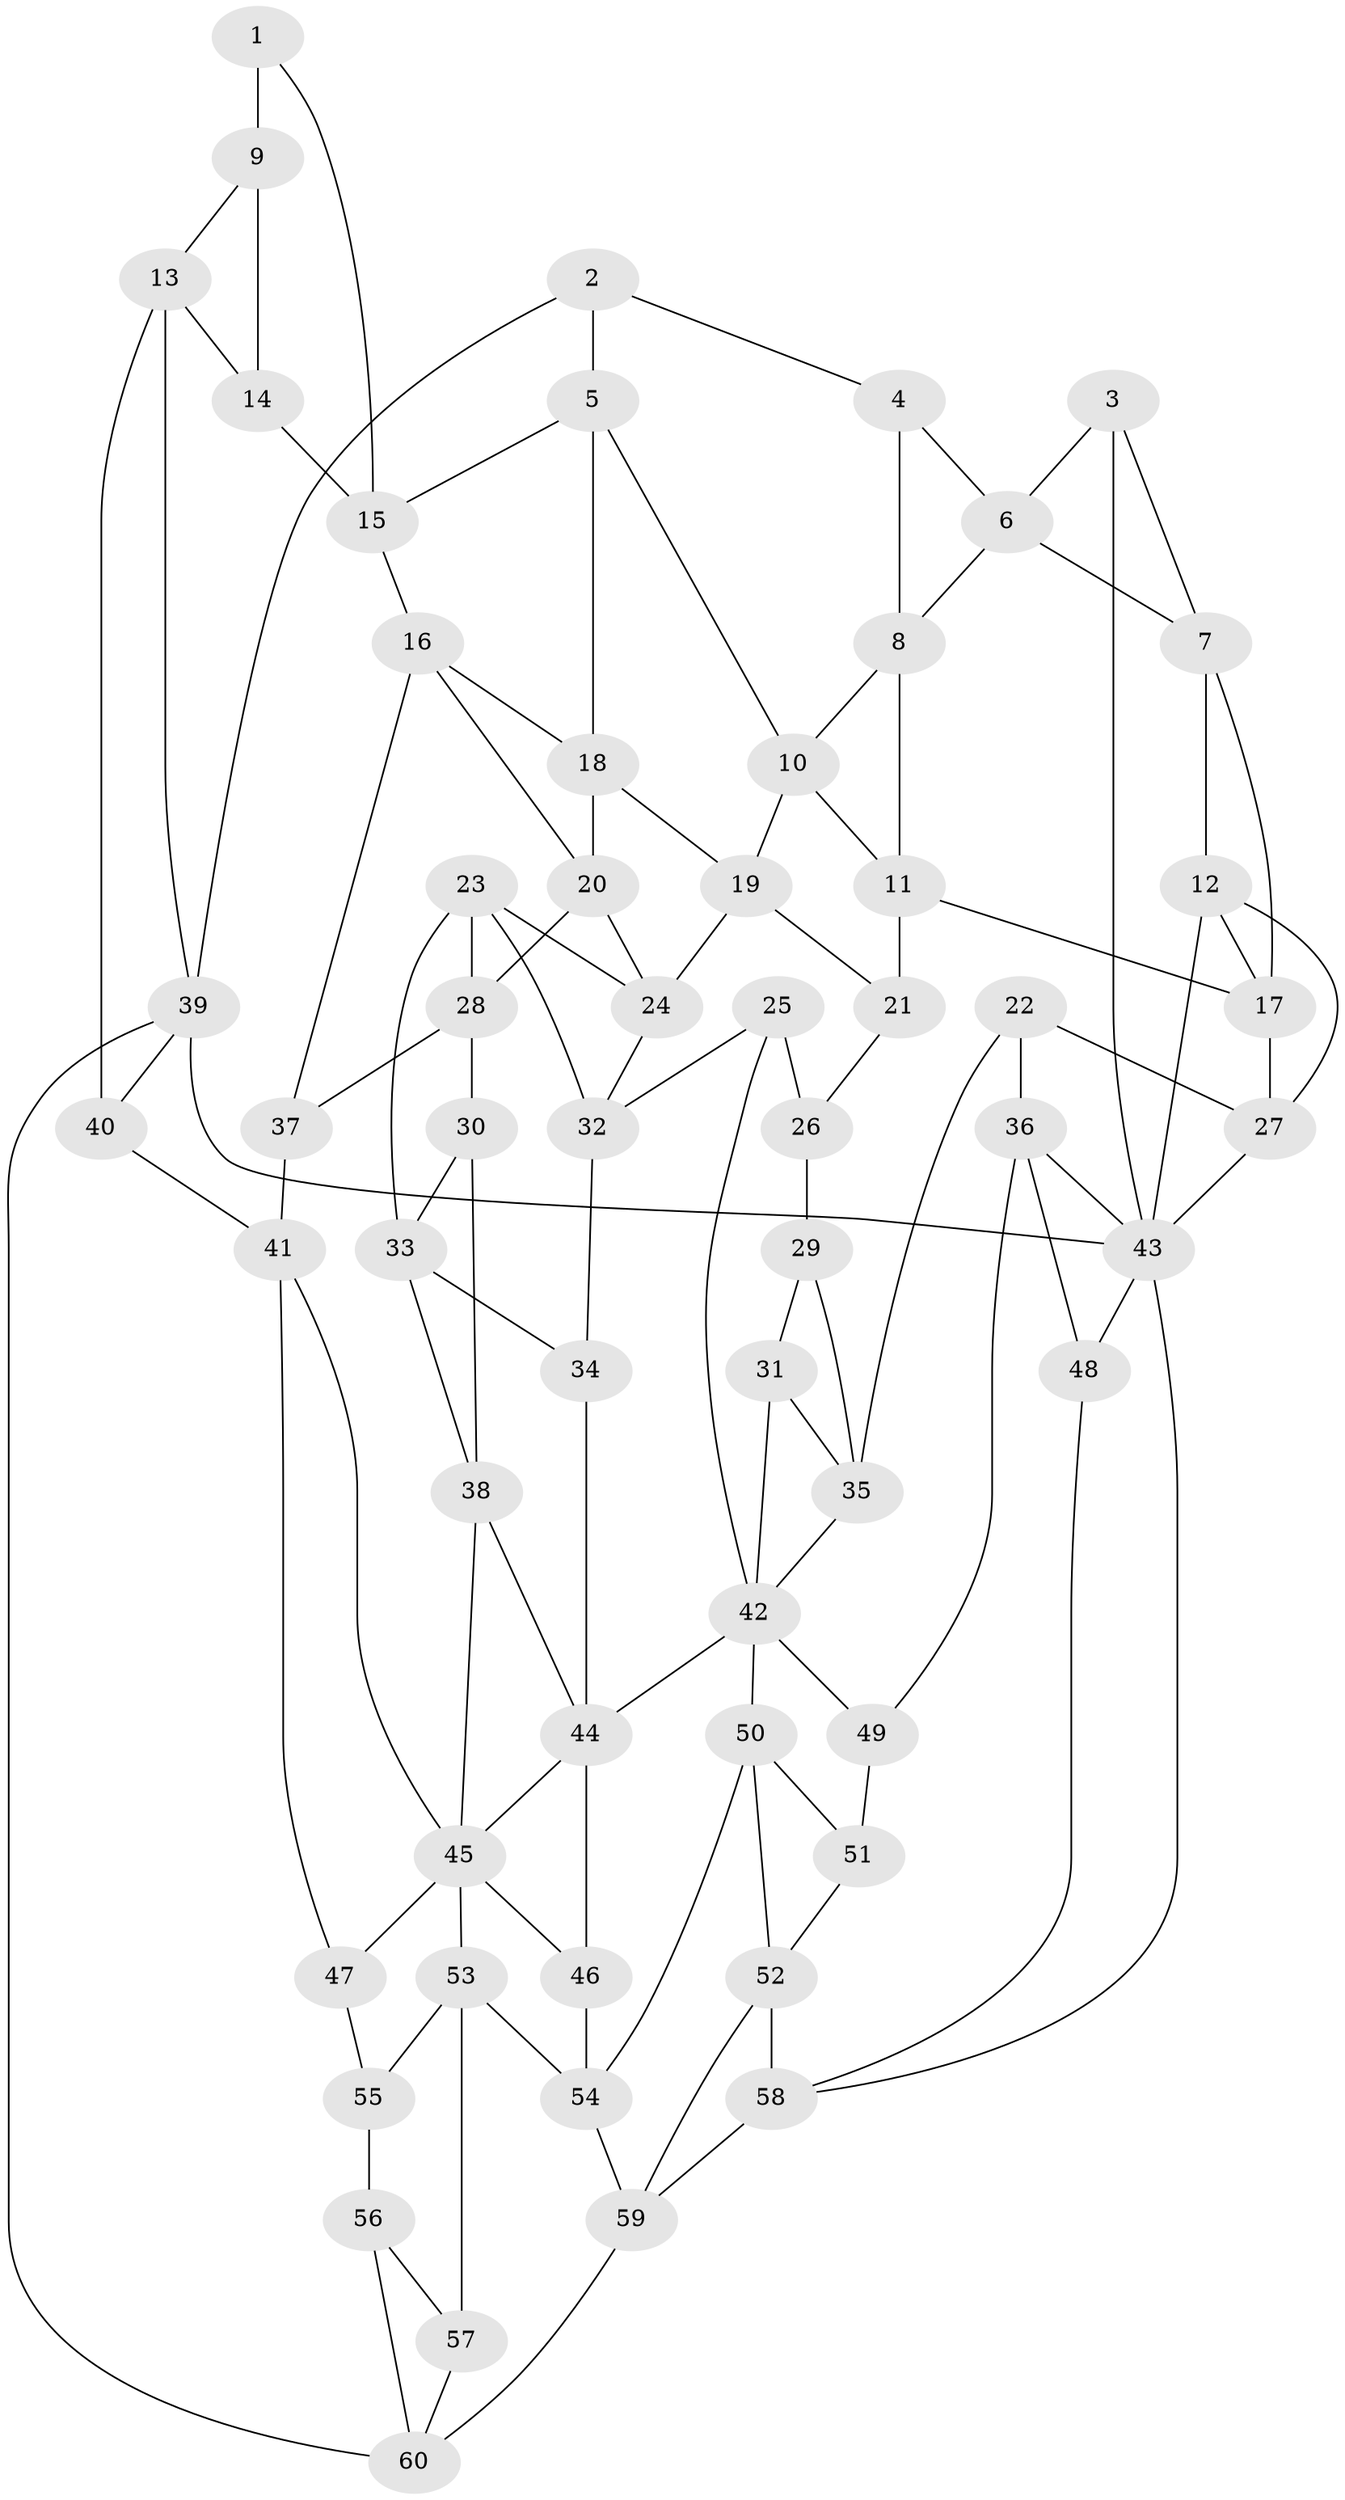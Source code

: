 // original degree distribution, {3: 0.016666666666666666, 5: 0.48333333333333334, 6: 0.24166666666666667, 4: 0.25833333333333336}
// Generated by graph-tools (version 1.1) at 2025/27/03/09/25 03:27:10]
// undirected, 60 vertices, 112 edges
graph export_dot {
graph [start="1"]
  node [color=gray90,style=filled];
  1;
  2;
  3;
  4;
  5;
  6;
  7;
  8;
  9;
  10;
  11;
  12;
  13;
  14;
  15;
  16;
  17;
  18;
  19;
  20;
  21;
  22;
  23;
  24;
  25;
  26;
  27;
  28;
  29;
  30;
  31;
  32;
  33;
  34;
  35;
  36;
  37;
  38;
  39;
  40;
  41;
  42;
  43;
  44;
  45;
  46;
  47;
  48;
  49;
  50;
  51;
  52;
  53;
  54;
  55;
  56;
  57;
  58;
  59;
  60;
  1 -- 9 [weight=2.0];
  1 -- 15 [weight=1.0];
  2 -- 4 [weight=1.0];
  2 -- 5 [weight=1.0];
  2 -- 39 [weight=1.0];
  3 -- 6 [weight=1.0];
  3 -- 7 [weight=1.0];
  3 -- 43 [weight=1.0];
  4 -- 6 [weight=1.0];
  4 -- 8 [weight=1.0];
  5 -- 10 [weight=1.0];
  5 -- 15 [weight=1.0];
  5 -- 18 [weight=1.0];
  6 -- 7 [weight=1.0];
  6 -- 8 [weight=1.0];
  7 -- 12 [weight=1.0];
  7 -- 17 [weight=1.0];
  8 -- 10 [weight=1.0];
  8 -- 11 [weight=1.0];
  9 -- 13 [weight=1.0];
  9 -- 14 [weight=1.0];
  10 -- 11 [weight=1.0];
  10 -- 19 [weight=1.0];
  11 -- 17 [weight=1.0];
  11 -- 21 [weight=1.0];
  12 -- 17 [weight=1.0];
  12 -- 27 [weight=1.0];
  12 -- 43 [weight=1.0];
  13 -- 14 [weight=1.0];
  13 -- 39 [weight=1.0];
  13 -- 40 [weight=1.0];
  14 -- 15 [weight=1.0];
  15 -- 16 [weight=1.0];
  16 -- 18 [weight=1.0];
  16 -- 20 [weight=1.0];
  16 -- 37 [weight=1.0];
  17 -- 27 [weight=1.0];
  18 -- 19 [weight=1.0];
  18 -- 20 [weight=1.0];
  19 -- 21 [weight=1.0];
  19 -- 24 [weight=1.0];
  20 -- 24 [weight=1.0];
  20 -- 28 [weight=1.0];
  21 -- 26 [weight=1.0];
  22 -- 27 [weight=1.0];
  22 -- 35 [weight=1.0];
  22 -- 36 [weight=1.0];
  23 -- 24 [weight=1.0];
  23 -- 28 [weight=1.0];
  23 -- 32 [weight=1.0];
  23 -- 33 [weight=1.0];
  24 -- 32 [weight=1.0];
  25 -- 26 [weight=1.0];
  25 -- 32 [weight=1.0];
  25 -- 42 [weight=1.0];
  26 -- 29 [weight=2.0];
  27 -- 43 [weight=1.0];
  28 -- 30 [weight=1.0];
  28 -- 37 [weight=1.0];
  29 -- 31 [weight=1.0];
  29 -- 35 [weight=1.0];
  30 -- 33 [weight=1.0];
  30 -- 38 [weight=1.0];
  31 -- 35 [weight=1.0];
  31 -- 42 [weight=1.0];
  32 -- 34 [weight=1.0];
  33 -- 34 [weight=1.0];
  33 -- 38 [weight=1.0];
  34 -- 44 [weight=1.0];
  35 -- 42 [weight=1.0];
  36 -- 43 [weight=1.0];
  36 -- 48 [weight=1.0];
  36 -- 49 [weight=1.0];
  37 -- 41 [weight=2.0];
  38 -- 44 [weight=1.0];
  38 -- 45 [weight=1.0];
  39 -- 40 [weight=1.0];
  39 -- 43 [weight=2.0];
  39 -- 60 [weight=1.0];
  40 -- 41 [weight=2.0];
  41 -- 45 [weight=1.0];
  41 -- 47 [weight=1.0];
  42 -- 44 [weight=1.0];
  42 -- 49 [weight=1.0];
  42 -- 50 [weight=1.0];
  43 -- 48 [weight=1.0];
  43 -- 58 [weight=1.0];
  44 -- 45 [weight=1.0];
  44 -- 46 [weight=2.0];
  45 -- 46 [weight=1.0];
  45 -- 47 [weight=1.0];
  45 -- 53 [weight=1.0];
  46 -- 54 [weight=1.0];
  47 -- 55 [weight=1.0];
  48 -- 58 [weight=1.0];
  49 -- 51 [weight=2.0];
  50 -- 51 [weight=1.0];
  50 -- 52 [weight=1.0];
  50 -- 54 [weight=1.0];
  51 -- 52 [weight=1.0];
  52 -- 58 [weight=1.0];
  52 -- 59 [weight=1.0];
  53 -- 54 [weight=1.0];
  53 -- 55 [weight=1.0];
  53 -- 57 [weight=1.0];
  54 -- 59 [weight=1.0];
  55 -- 56 [weight=2.0];
  56 -- 57 [weight=1.0];
  56 -- 60 [weight=1.0];
  57 -- 60 [weight=1.0];
  58 -- 59 [weight=1.0];
  59 -- 60 [weight=1.0];
}
